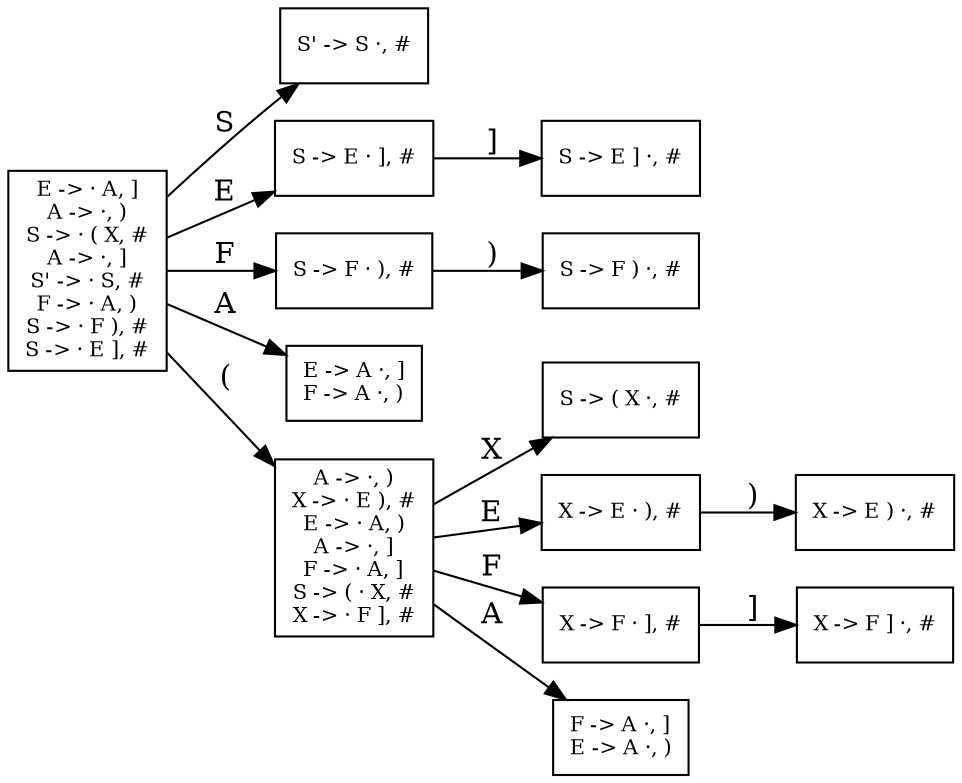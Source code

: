 digraph LR {
rankdir=LR;
size="8.5"

node [shape = box, label="E -> · A, ]
A -> ·, )
S -> · ( X, #
A -> ·, ]
S' -> · S, #
F -> · A, )
S -> · F ), #
S -> · E ], #
", fontsize = 10] 0;
node [shape = box, label="S' -> S ·, #
", fontsize = 10] 1;
node [shape = box, label="S -> E · ], #
", fontsize = 10] 2;
node [shape = box, label="S -> F · ), #
", fontsize = 10] 3;
node [shape = box, label="E -> A ·, ]
F -> A ·, )
", fontsize = 10] 4;
node [shape = box, label="A -> ·, )
X -> · E ), #
E -> · A, )
A -> ·, ]
F -> · A, ]
S -> ( · X, #
X -> · F ], #
", fontsize = 10] 5;
node [shape = box, label="S -> E ] ·, #
", fontsize = 10] 6;
node [shape = box, label="S -> F ) ·, #
", fontsize = 10] 7;
node [shape = box, label="S -> ( X ·, #
", fontsize = 10] 8;
node [shape = box, label="X -> E · ), #
", fontsize = 10] 9;
node [shape = box, label="X -> F · ], #
", fontsize = 10] 10;
node [shape = box, label="F -> A ·, ]
E -> A ·, )
", fontsize = 10] 11;
node [shape = box, label="X -> E ) ·, #
", fontsize = 10] 12;
node [shape = box, label="X -> F ] ·, #
", fontsize = 10] 13;
0 -> 1  [label = " S
"];
0 -> 2  [label = " E
"];
0 -> 3  [label = " F
"];
0 -> 4  [label = " A
"];
0 -> 5  [label = " (
"];
2 -> 6  [label = " ]
"];
3 -> 7  [label = " )
"];
5 -> 8  [label = " X
"];
5 -> 9  [label = " E
"];
5 -> 10  [label = " F
"];
5 -> 11  [label = " A
"];
9 -> 12  [label = " )
"];
10 -> 13  [label = " ]
"];
}
